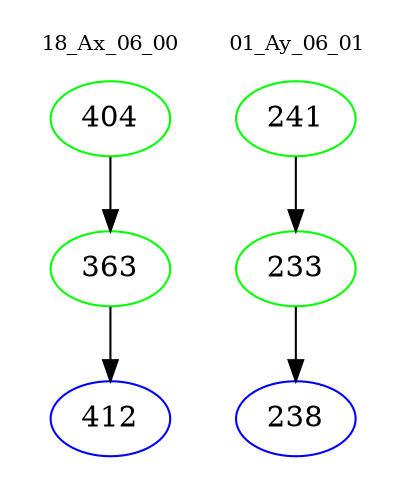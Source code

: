 digraph{
subgraph cluster_0 {
color = white
label = "18_Ax_06_00";
fontsize=10;
T0_404 [label="404", color="green"]
T0_404 -> T0_363 [color="black"]
T0_363 [label="363", color="green"]
T0_363 -> T0_412 [color="black"]
T0_412 [label="412", color="blue"]
}
subgraph cluster_1 {
color = white
label = "01_Ay_06_01";
fontsize=10;
T1_241 [label="241", color="green"]
T1_241 -> T1_233 [color="black"]
T1_233 [label="233", color="green"]
T1_233 -> T1_238 [color="black"]
T1_238 [label="238", color="blue"]
}
}
